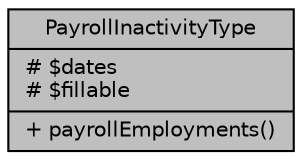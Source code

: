 digraph "PayrollInactivityType"
{
 // LATEX_PDF_SIZE
  bgcolor="transparent";
  edge [fontname="Helvetica",fontsize="10",labelfontname="Helvetica",labelfontsize="10"];
  node [fontname="Helvetica",fontsize="10",shape=record];
  Node1 [label="{PayrollInactivityType\n|# $dates\l# $fillable\l|+ payrollEmployments()\l}",height=0.2,width=0.4,color="black", fillcolor="grey75", style="filled", fontcolor="black",tooltip="Datos de tipos de inactividad."];
}
